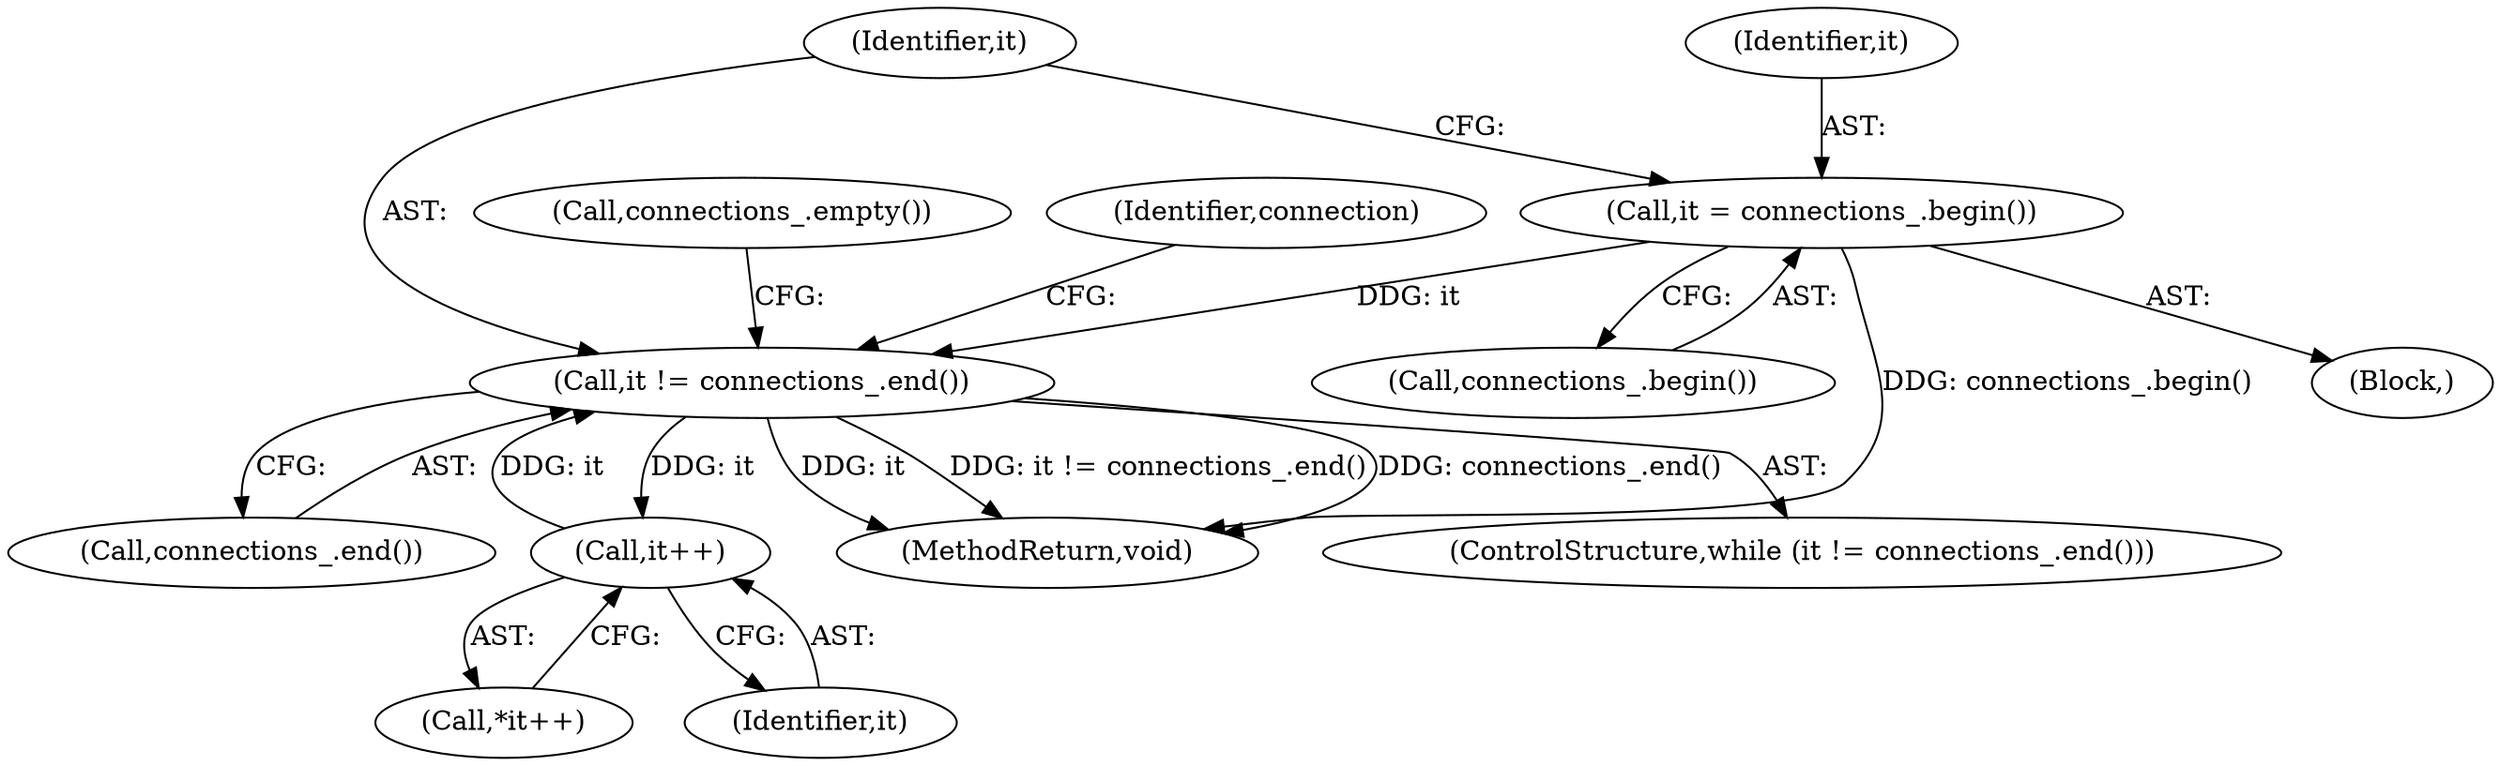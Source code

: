 digraph "1_Chrome_eaf2e8bce3855d362e53034bd83f0e3aff8714e4@del" {
"1000115" [label="(Call,it = connections_.begin())"];
"1000119" [label="(Call,it != connections_.end())"];
"1000127" [label="(Call,it++)"];
"1000121" [label="(Call,connections_.end())"];
"1000127" [label="(Call,it++)"];
"1000135" [label="(MethodReturn,void)"];
"1000101" [label="(Block,)"];
"1000131" [label="(Call,connections_.empty())"];
"1000126" [label="(Call,*it++)"];
"1000116" [label="(Identifier,it)"];
"1000115" [label="(Call,it = connections_.begin())"];
"1000119" [label="(Call,it != connections_.end())"];
"1000120" [label="(Identifier,it)"];
"1000128" [label="(Identifier,it)"];
"1000125" [label="(Identifier,connection)"];
"1000118" [label="(ControlStructure,while (it != connections_.end()))"];
"1000117" [label="(Call,connections_.begin())"];
"1000115" -> "1000101"  [label="AST: "];
"1000115" -> "1000117"  [label="CFG: "];
"1000116" -> "1000115"  [label="AST: "];
"1000117" -> "1000115"  [label="AST: "];
"1000120" -> "1000115"  [label="CFG: "];
"1000115" -> "1000135"  [label="DDG: connections_.begin()"];
"1000115" -> "1000119"  [label="DDG: it"];
"1000119" -> "1000118"  [label="AST: "];
"1000119" -> "1000121"  [label="CFG: "];
"1000120" -> "1000119"  [label="AST: "];
"1000121" -> "1000119"  [label="AST: "];
"1000125" -> "1000119"  [label="CFG: "];
"1000131" -> "1000119"  [label="CFG: "];
"1000119" -> "1000135"  [label="DDG: it"];
"1000119" -> "1000135"  [label="DDG: it != connections_.end()"];
"1000119" -> "1000135"  [label="DDG: connections_.end()"];
"1000127" -> "1000119"  [label="DDG: it"];
"1000119" -> "1000127"  [label="DDG: it"];
"1000127" -> "1000126"  [label="AST: "];
"1000127" -> "1000128"  [label="CFG: "];
"1000128" -> "1000127"  [label="AST: "];
"1000126" -> "1000127"  [label="CFG: "];
}
